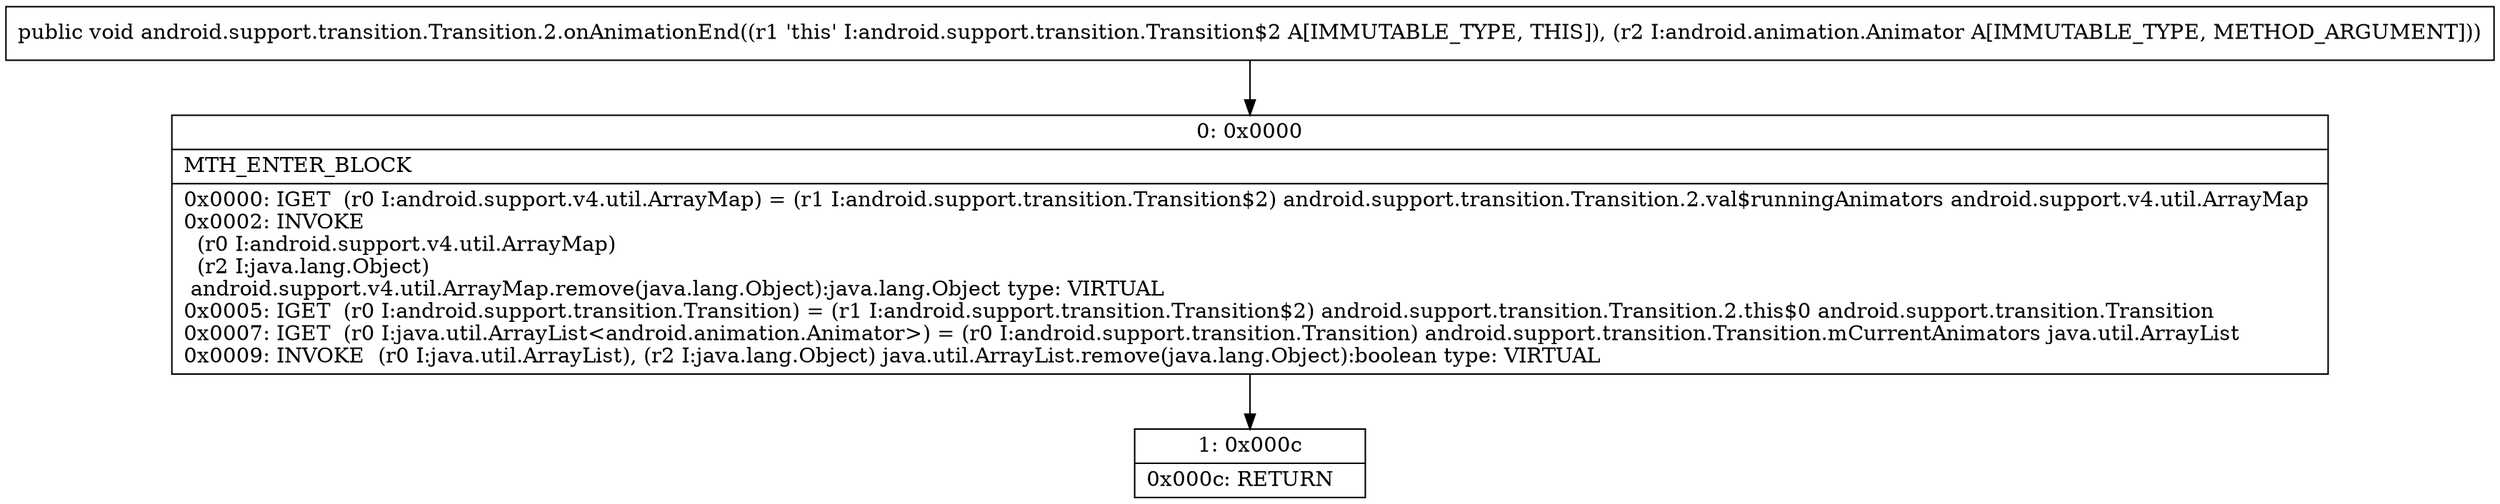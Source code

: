 digraph "CFG forandroid.support.transition.Transition.2.onAnimationEnd(Landroid\/animation\/Animator;)V" {
Node_0 [shape=record,label="{0\:\ 0x0000|MTH_ENTER_BLOCK\l|0x0000: IGET  (r0 I:android.support.v4.util.ArrayMap) = (r1 I:android.support.transition.Transition$2) android.support.transition.Transition.2.val$runningAnimators android.support.v4.util.ArrayMap \l0x0002: INVOKE  \l  (r0 I:android.support.v4.util.ArrayMap)\l  (r2 I:java.lang.Object)\l android.support.v4.util.ArrayMap.remove(java.lang.Object):java.lang.Object type: VIRTUAL \l0x0005: IGET  (r0 I:android.support.transition.Transition) = (r1 I:android.support.transition.Transition$2) android.support.transition.Transition.2.this$0 android.support.transition.Transition \l0x0007: IGET  (r0 I:java.util.ArrayList\<android.animation.Animator\>) = (r0 I:android.support.transition.Transition) android.support.transition.Transition.mCurrentAnimators java.util.ArrayList \l0x0009: INVOKE  (r0 I:java.util.ArrayList), (r2 I:java.lang.Object) java.util.ArrayList.remove(java.lang.Object):boolean type: VIRTUAL \l}"];
Node_1 [shape=record,label="{1\:\ 0x000c|0x000c: RETURN   \l}"];
MethodNode[shape=record,label="{public void android.support.transition.Transition.2.onAnimationEnd((r1 'this' I:android.support.transition.Transition$2 A[IMMUTABLE_TYPE, THIS]), (r2 I:android.animation.Animator A[IMMUTABLE_TYPE, METHOD_ARGUMENT])) }"];
MethodNode -> Node_0;
Node_0 -> Node_1;
}

